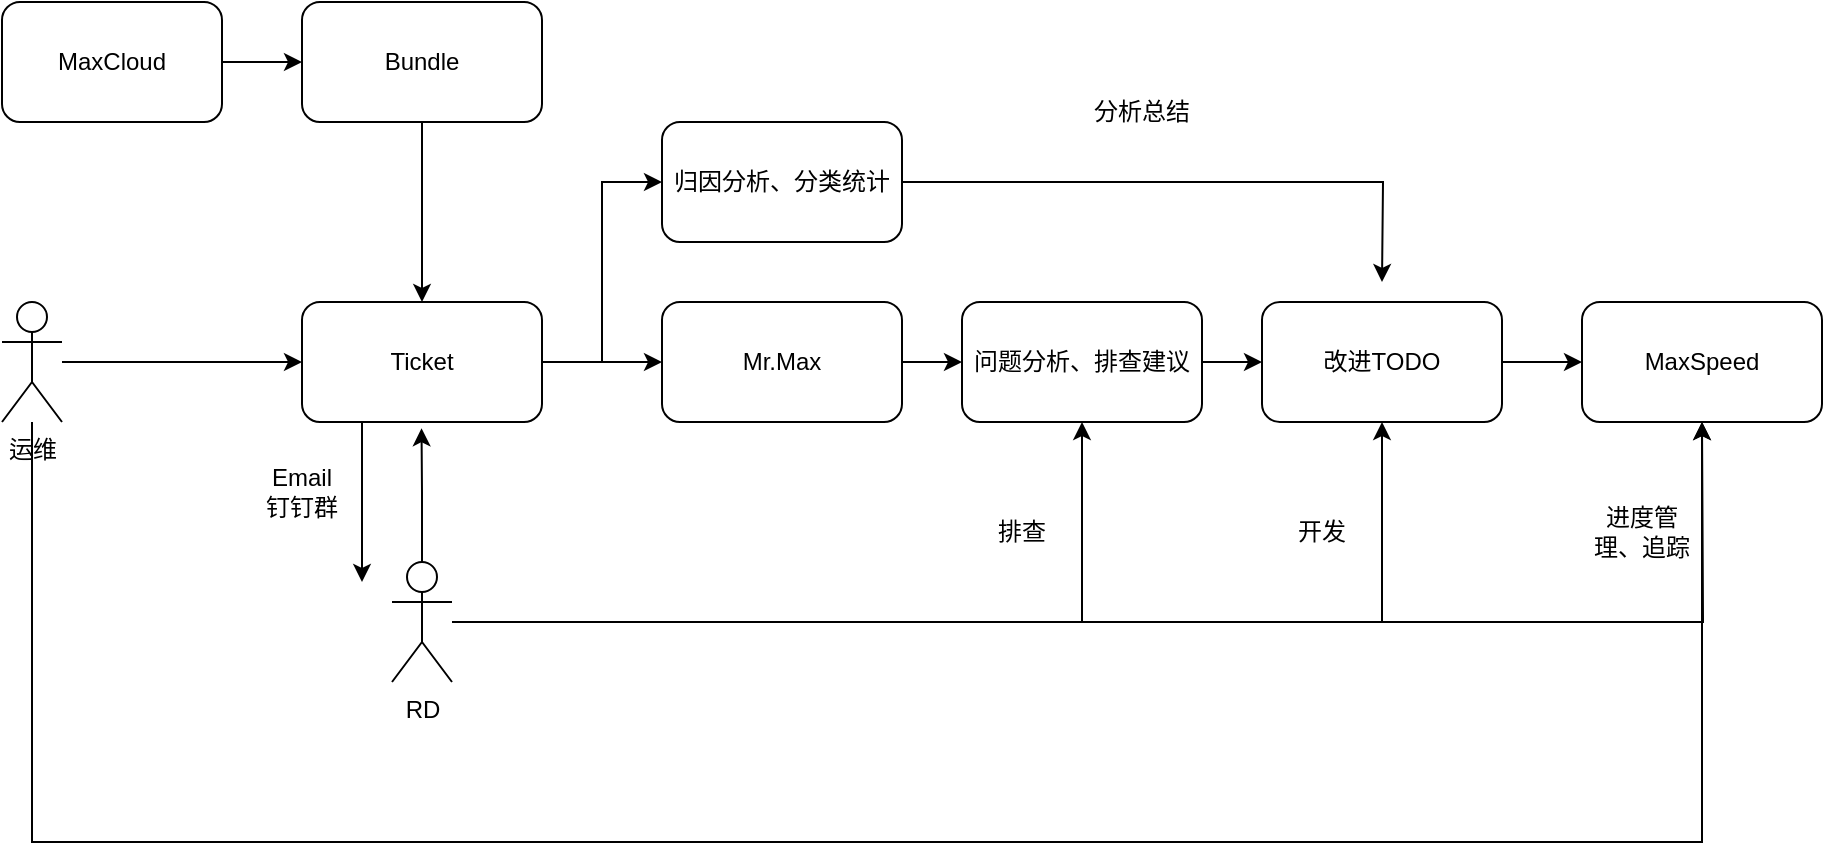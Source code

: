 <mxfile version="24.7.7">
  <diagram name="第 1 页" id="D9RNKOp8RHyGznicyuE4">
    <mxGraphModel dx="1434" dy="785" grid="1" gridSize="10" guides="1" tooltips="1" connect="1" arrows="1" fold="1" page="1" pageScale="1" pageWidth="827" pageHeight="1169" math="0" shadow="0">
      <root>
        <mxCell id="0" />
        <mxCell id="1" parent="0" />
        <mxCell id="WFACtkitFOnU8-WZS7B9-15" style="edgeStyle=orthogonalEdgeStyle;rounded=0;orthogonalLoop=1;jettySize=auto;html=1;" parent="1" source="WFACtkitFOnU8-WZS7B9-1" target="WFACtkitFOnU8-WZS7B9-14" edge="1">
          <mxGeometry relative="1" as="geometry" />
        </mxCell>
        <mxCell id="WFACtkitFOnU8-WZS7B9-35" style="edgeStyle=orthogonalEdgeStyle;rounded=0;orthogonalLoop=1;jettySize=auto;html=1;entryX=0;entryY=0.5;entryDx=0;entryDy=0;" parent="1" source="WFACtkitFOnU8-WZS7B9-1" target="WFACtkitFOnU8-WZS7B9-16" edge="1">
          <mxGeometry relative="1" as="geometry" />
        </mxCell>
        <mxCell id="vpSTReSuurUrrr8_pPg4-1" style="edgeStyle=orthogonalEdgeStyle;rounded=0;orthogonalLoop=1;jettySize=auto;html=1;exitX=0.25;exitY=1;exitDx=0;exitDy=0;" parent="1" source="WFACtkitFOnU8-WZS7B9-1" edge="1">
          <mxGeometry relative="1" as="geometry">
            <mxPoint x="250" y="370" as="targetPoint" />
          </mxGeometry>
        </mxCell>
        <mxCell id="WFACtkitFOnU8-WZS7B9-1" value="Ticket" style="rounded=1;whiteSpace=wrap;html=1;" parent="1" vertex="1">
          <mxGeometry x="220" y="230" width="120" height="60" as="geometry" />
        </mxCell>
        <mxCell id="WFACtkitFOnU8-WZS7B9-5" style="edgeStyle=orthogonalEdgeStyle;rounded=0;orthogonalLoop=1;jettySize=auto;html=1;entryX=0;entryY=0.5;entryDx=0;entryDy=0;" parent="1" source="WFACtkitFOnU8-WZS7B9-2" target="WFACtkitFOnU8-WZS7B9-1" edge="1">
          <mxGeometry relative="1" as="geometry" />
        </mxCell>
        <mxCell id="WFACtkitFOnU8-WZS7B9-29" style="edgeStyle=orthogonalEdgeStyle;rounded=0;orthogonalLoop=1;jettySize=auto;html=1;entryX=0.5;entryY=1;entryDx=0;entryDy=0;" parent="1" source="WFACtkitFOnU8-WZS7B9-2" target="WFACtkitFOnU8-WZS7B9-26" edge="1">
          <mxGeometry relative="1" as="geometry">
            <Array as="points">
              <mxPoint x="85" y="500" />
              <mxPoint x="920" y="500" />
            </Array>
            <mxPoint x="80" y="340" as="sourcePoint" />
          </mxGeometry>
        </mxCell>
        <mxCell id="WFACtkitFOnU8-WZS7B9-2" value="运维" style="shape=umlActor;verticalLabelPosition=bottom;verticalAlign=top;html=1;outlineConnect=0;" parent="1" vertex="1">
          <mxGeometry x="70" y="230" width="30" height="60" as="geometry" />
        </mxCell>
        <mxCell id="WFACtkitFOnU8-WZS7B9-9" style="edgeStyle=orthogonalEdgeStyle;rounded=0;orthogonalLoop=1;jettySize=auto;html=1;entryX=0.5;entryY=0;entryDx=0;entryDy=0;" parent="1" source="WFACtkitFOnU8-WZS7B9-6" target="WFACtkitFOnU8-WZS7B9-1" edge="1">
          <mxGeometry relative="1" as="geometry" />
        </mxCell>
        <mxCell id="WFACtkitFOnU8-WZS7B9-6" value="Bundle" style="rounded=1;whiteSpace=wrap;html=1;" parent="1" vertex="1">
          <mxGeometry x="220" y="80" width="120" height="60" as="geometry" />
        </mxCell>
        <mxCell id="WFACtkitFOnU8-WZS7B9-8" style="edgeStyle=orthogonalEdgeStyle;rounded=0;orthogonalLoop=1;jettySize=auto;html=1;entryX=0;entryY=0.5;entryDx=0;entryDy=0;" parent="1" source="WFACtkitFOnU8-WZS7B9-7" target="WFACtkitFOnU8-WZS7B9-6" edge="1">
          <mxGeometry relative="1" as="geometry" />
        </mxCell>
        <mxCell id="WFACtkitFOnU8-WZS7B9-7" value="MaxCloud" style="rounded=1;whiteSpace=wrap;html=1;" parent="1" vertex="1">
          <mxGeometry x="70" y="80" width="110" height="60" as="geometry" />
        </mxCell>
        <mxCell id="WFACtkitFOnU8-WZS7B9-25" style="edgeStyle=orthogonalEdgeStyle;rounded=0;orthogonalLoop=1;jettySize=auto;html=1;entryX=0.5;entryY=1;entryDx=0;entryDy=0;" parent="1" source="WFACtkitFOnU8-WZS7B9-10" target="WFACtkitFOnU8-WZS7B9-18" edge="1">
          <mxGeometry relative="1" as="geometry" />
        </mxCell>
        <mxCell id="WFACtkitFOnU8-WZS7B9-30" style="edgeStyle=orthogonalEdgeStyle;rounded=0;orthogonalLoop=1;jettySize=auto;html=1;" parent="1" source="WFACtkitFOnU8-WZS7B9-10" edge="1">
          <mxGeometry relative="1" as="geometry">
            <mxPoint x="920" y="290" as="targetPoint" />
          </mxGeometry>
        </mxCell>
        <mxCell id="WFACtkitFOnU8-WZS7B9-31" style="edgeStyle=orthogonalEdgeStyle;rounded=0;orthogonalLoop=1;jettySize=auto;html=1;" parent="1" source="WFACtkitFOnU8-WZS7B9-10" target="WFACtkitFOnU8-WZS7B9-23" edge="1">
          <mxGeometry relative="1" as="geometry" />
        </mxCell>
        <mxCell id="WFACtkitFOnU8-WZS7B9-10" value="RD" style="shape=umlActor;verticalLabelPosition=bottom;verticalAlign=top;html=1;outlineConnect=0;" parent="1" vertex="1">
          <mxGeometry x="265" y="360" width="30" height="60" as="geometry" />
        </mxCell>
        <mxCell id="WFACtkitFOnU8-WZS7B9-13" style="edgeStyle=orthogonalEdgeStyle;rounded=0;orthogonalLoop=1;jettySize=auto;html=1;entryX=0.498;entryY=1.052;entryDx=0;entryDy=0;entryPerimeter=0;" parent="1" source="WFACtkitFOnU8-WZS7B9-10" target="WFACtkitFOnU8-WZS7B9-1" edge="1">
          <mxGeometry relative="1" as="geometry" />
        </mxCell>
        <mxCell id="WFACtkitFOnU8-WZS7B9-19" style="edgeStyle=orthogonalEdgeStyle;rounded=0;orthogonalLoop=1;jettySize=auto;html=1;entryX=0;entryY=0.5;entryDx=0;entryDy=0;" parent="1" source="WFACtkitFOnU8-WZS7B9-14" target="WFACtkitFOnU8-WZS7B9-18" edge="1">
          <mxGeometry relative="1" as="geometry" />
        </mxCell>
        <mxCell id="WFACtkitFOnU8-WZS7B9-14" value="Mr.Max" style="rounded=1;whiteSpace=wrap;html=1;" parent="1" vertex="1">
          <mxGeometry x="400" y="230" width="120" height="60" as="geometry" />
        </mxCell>
        <mxCell id="WFACtkitFOnU8-WZS7B9-36" style="edgeStyle=orthogonalEdgeStyle;rounded=0;orthogonalLoop=1;jettySize=auto;html=1;" parent="1" source="WFACtkitFOnU8-WZS7B9-16" edge="1">
          <mxGeometry relative="1" as="geometry">
            <mxPoint x="760" y="220" as="targetPoint" />
          </mxGeometry>
        </mxCell>
        <mxCell id="WFACtkitFOnU8-WZS7B9-16" value="归因分析、分类统计" style="rounded=1;whiteSpace=wrap;html=1;" parent="1" vertex="1">
          <mxGeometry x="400" y="140" width="120" height="60" as="geometry" />
        </mxCell>
        <mxCell id="WFACtkitFOnU8-WZS7B9-24" style="edgeStyle=orthogonalEdgeStyle;rounded=0;orthogonalLoop=1;jettySize=auto;html=1;entryX=0;entryY=0.5;entryDx=0;entryDy=0;" parent="1" source="WFACtkitFOnU8-WZS7B9-18" target="WFACtkitFOnU8-WZS7B9-23" edge="1">
          <mxGeometry relative="1" as="geometry" />
        </mxCell>
        <mxCell id="WFACtkitFOnU8-WZS7B9-18" value="问题分析、排查建议" style="rounded=1;whiteSpace=wrap;html=1;" parent="1" vertex="1">
          <mxGeometry x="550" y="230" width="120" height="60" as="geometry" />
        </mxCell>
        <mxCell id="WFACtkitFOnU8-WZS7B9-28" style="edgeStyle=orthogonalEdgeStyle;rounded=0;orthogonalLoop=1;jettySize=auto;html=1;entryX=0;entryY=0.5;entryDx=0;entryDy=0;" parent="1" source="WFACtkitFOnU8-WZS7B9-23" target="WFACtkitFOnU8-WZS7B9-26" edge="1">
          <mxGeometry relative="1" as="geometry" />
        </mxCell>
        <mxCell id="WFACtkitFOnU8-WZS7B9-23" value="改进TODO" style="rounded=1;whiteSpace=wrap;html=1;" parent="1" vertex="1">
          <mxGeometry x="700" y="230" width="120" height="60" as="geometry" />
        </mxCell>
        <mxCell id="WFACtkitFOnU8-WZS7B9-26" value="MaxSpeed" style="rounded=1;whiteSpace=wrap;html=1;" parent="1" vertex="1">
          <mxGeometry x="860" y="230" width="120" height="60" as="geometry" />
        </mxCell>
        <mxCell id="WFACtkitFOnU8-WZS7B9-32" value="排查" style="text;html=1;align=center;verticalAlign=middle;whiteSpace=wrap;rounded=0;" parent="1" vertex="1">
          <mxGeometry x="550" y="330" width="60" height="30" as="geometry" />
        </mxCell>
        <mxCell id="WFACtkitFOnU8-WZS7B9-33" value="开发" style="text;html=1;align=center;verticalAlign=middle;whiteSpace=wrap;rounded=0;" parent="1" vertex="1">
          <mxGeometry x="700" y="330" width="60" height="30" as="geometry" />
        </mxCell>
        <mxCell id="WFACtkitFOnU8-WZS7B9-34" value="进度管理、追踪" style="text;html=1;align=center;verticalAlign=middle;whiteSpace=wrap;rounded=0;" parent="1" vertex="1">
          <mxGeometry x="860" y="330" width="60" height="30" as="geometry" />
        </mxCell>
        <mxCell id="WFACtkitFOnU8-WZS7B9-37" value="分析总结" style="text;html=1;align=center;verticalAlign=middle;whiteSpace=wrap;rounded=0;" parent="1" vertex="1">
          <mxGeometry x="610" y="120" width="60" height="30" as="geometry" />
        </mxCell>
        <mxCell id="vpSTReSuurUrrr8_pPg4-2" value="Email&lt;br&gt;钉钉群" style="text;html=1;align=center;verticalAlign=middle;whiteSpace=wrap;rounded=0;" parent="1" vertex="1">
          <mxGeometry x="190" y="310" width="60" height="30" as="geometry" />
        </mxCell>
      </root>
    </mxGraphModel>
  </diagram>
</mxfile>
